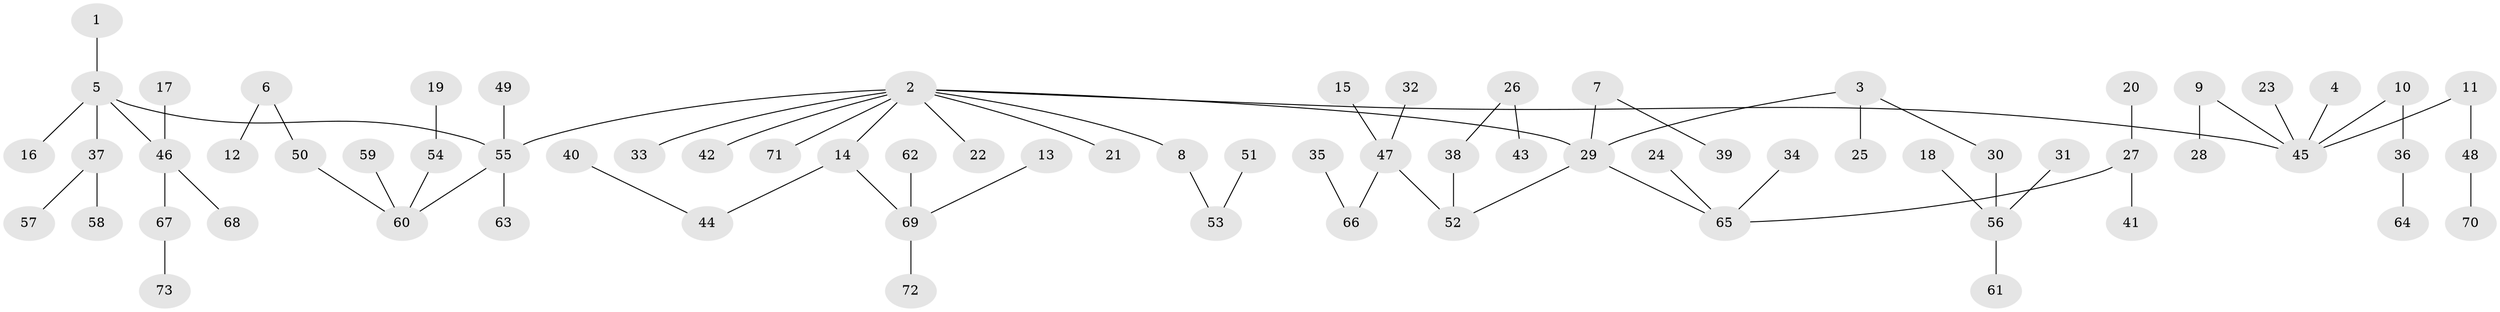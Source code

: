 // original degree distribution, {7: 0.02054794520547945, 5: 0.0273972602739726, 1: 0.4863013698630137, 4: 0.0547945205479452, 2: 0.2945205479452055, 6: 0.02054794520547945, 3: 0.0958904109589041}
// Generated by graph-tools (version 1.1) at 2025/50/03/09/25 03:50:19]
// undirected, 73 vertices, 72 edges
graph export_dot {
graph [start="1"]
  node [color=gray90,style=filled];
  1;
  2;
  3;
  4;
  5;
  6;
  7;
  8;
  9;
  10;
  11;
  12;
  13;
  14;
  15;
  16;
  17;
  18;
  19;
  20;
  21;
  22;
  23;
  24;
  25;
  26;
  27;
  28;
  29;
  30;
  31;
  32;
  33;
  34;
  35;
  36;
  37;
  38;
  39;
  40;
  41;
  42;
  43;
  44;
  45;
  46;
  47;
  48;
  49;
  50;
  51;
  52;
  53;
  54;
  55;
  56;
  57;
  58;
  59;
  60;
  61;
  62;
  63;
  64;
  65;
  66;
  67;
  68;
  69;
  70;
  71;
  72;
  73;
  1 -- 5 [weight=1.0];
  2 -- 8 [weight=1.0];
  2 -- 14 [weight=1.0];
  2 -- 21 [weight=1.0];
  2 -- 22 [weight=1.0];
  2 -- 29 [weight=1.0];
  2 -- 33 [weight=1.0];
  2 -- 42 [weight=1.0];
  2 -- 45 [weight=1.0];
  2 -- 55 [weight=1.0];
  2 -- 71 [weight=1.0];
  3 -- 25 [weight=1.0];
  3 -- 29 [weight=1.0];
  3 -- 30 [weight=1.0];
  4 -- 45 [weight=1.0];
  5 -- 16 [weight=1.0];
  5 -- 37 [weight=1.0];
  5 -- 46 [weight=1.0];
  5 -- 55 [weight=1.0];
  6 -- 12 [weight=1.0];
  6 -- 50 [weight=1.0];
  7 -- 29 [weight=1.0];
  7 -- 39 [weight=1.0];
  8 -- 53 [weight=1.0];
  9 -- 28 [weight=1.0];
  9 -- 45 [weight=1.0];
  10 -- 36 [weight=1.0];
  10 -- 45 [weight=1.0];
  11 -- 45 [weight=1.0];
  11 -- 48 [weight=1.0];
  13 -- 69 [weight=1.0];
  14 -- 44 [weight=1.0];
  14 -- 69 [weight=1.0];
  15 -- 47 [weight=1.0];
  17 -- 46 [weight=1.0];
  18 -- 56 [weight=1.0];
  19 -- 54 [weight=1.0];
  20 -- 27 [weight=1.0];
  23 -- 45 [weight=1.0];
  24 -- 65 [weight=1.0];
  26 -- 38 [weight=1.0];
  26 -- 43 [weight=1.0];
  27 -- 41 [weight=1.0];
  27 -- 65 [weight=1.0];
  29 -- 52 [weight=1.0];
  29 -- 65 [weight=1.0];
  30 -- 56 [weight=1.0];
  31 -- 56 [weight=1.0];
  32 -- 47 [weight=1.0];
  34 -- 65 [weight=1.0];
  35 -- 66 [weight=1.0];
  36 -- 64 [weight=1.0];
  37 -- 57 [weight=1.0];
  37 -- 58 [weight=1.0];
  38 -- 52 [weight=1.0];
  40 -- 44 [weight=1.0];
  46 -- 67 [weight=1.0];
  46 -- 68 [weight=1.0];
  47 -- 52 [weight=1.0];
  47 -- 66 [weight=1.0];
  48 -- 70 [weight=1.0];
  49 -- 55 [weight=1.0];
  50 -- 60 [weight=1.0];
  51 -- 53 [weight=1.0];
  54 -- 60 [weight=1.0];
  55 -- 60 [weight=1.0];
  55 -- 63 [weight=1.0];
  56 -- 61 [weight=1.0];
  59 -- 60 [weight=1.0];
  62 -- 69 [weight=1.0];
  67 -- 73 [weight=1.0];
  69 -- 72 [weight=1.0];
}
